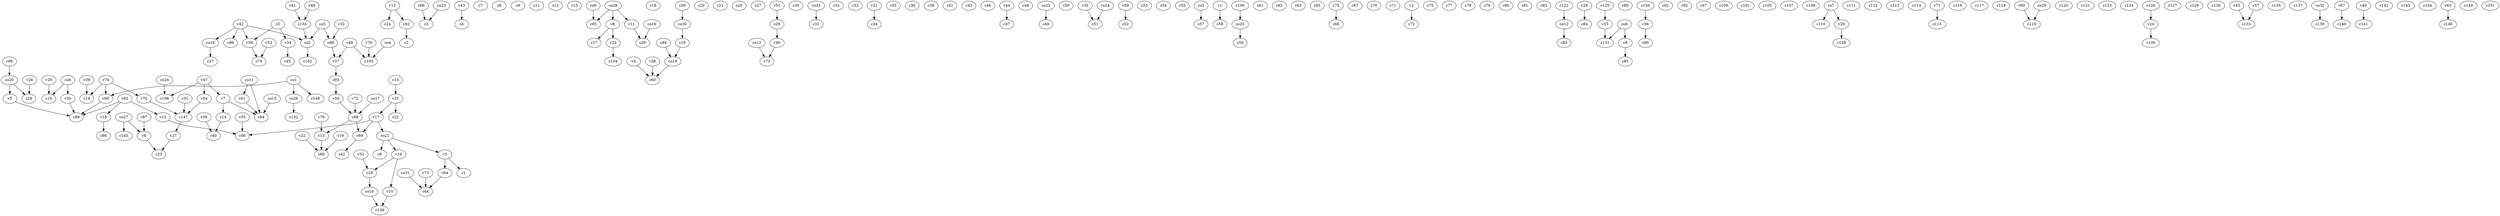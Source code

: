 strict digraph  {
c1;
c2;
c3;
c4;
c5;
c6;
c7;
c8;
c9;
c10;
c11;
c12;
c13;
c14;
c15;
c16;
c17;
c18;
c19;
c20;
c21;
c22;
c23;
c24;
c25;
c26;
c27;
c28;
c29;
c30;
c31;
c32;
c33;
c34;
c35;
c36;
c37;
c38;
c39;
c40;
c41;
c42;
c43;
c44;
c45;
c46;
c47;
c48;
c49;
c50;
c51;
c52;
c53;
c54;
c55;
c56;
c57;
c58;
c59;
c60;
c61;
c62;
c63;
c64;
c65;
c66;
c67;
c68;
c69;
c70;
c71;
c72;
c73;
c74;
c75;
c76;
c77;
c78;
c79;
c80;
c81;
c82;
c83;
c84;
c85;
c86;
c87;
c88;
c89;
c90;
c91;
c92;
c93;
c94;
c95;
c96;
c97;
c98;
c99;
c100;
c101;
c102;
c103;
c104;
c105;
c106;
c107;
c108;
c109;
c110;
c111;
c112;
c113;
c114;
c115;
c116;
c117;
c118;
c119;
c120;
c121;
c122;
c123;
c124;
c125;
c126;
c127;
c128;
c129;
c130;
c131;
c132;
c133;
c134;
c135;
c136;
c137;
c138;
c139;
c140;
c141;
c142;
c143;
c144;
c145;
c146;
c147;
c148;
c149;
c150;
c151;
v1;
v2;
v3;
v4;
v5;
v6;
v7;
v8;
v9;
v10;
v11;
v12;
v13;
v14;
v15;
v16;
v17;
v18;
v19;
v20;
v21;
v22;
v23;
v24;
v25;
v26;
v27;
v28;
v29;
v30;
v31;
v32;
v33;
v34;
v35;
v36;
v37;
v38;
v39;
v40;
v41;
v42;
v43;
v44;
v45;
v46;
v47;
v48;
v49;
v50;
v51;
v52;
v53;
v54;
v55;
v56;
v57;
v58;
v59;
v60;
v61;
v62;
v63;
v64;
v65;
v66;
v67;
v68;
v69;
v70;
v71;
v72;
v73;
v74;
v75;
v76;
co1;
co2;
co3;
co4;
co5;
co6;
co7;
co8;
co9;
co10;
co11;
co12;
co13;
co14;
co15;
co16;
co17;
co18;
co19;
co20;
co21;
co22;
co23;
co24;
co25;
co26;
co27;
co28;
co29;
co30;
co31;
co32;
co33;
c5 -> v34  [weight=1];
c5 -> v56  [weight=1];
c13 -> v25  [weight=1];
c16 -> co10  [weight=1];
c19 -> co19  [weight=1];
c29 -> v46  [weight=1];
c39 -> co30  [weight=1];
c68 -> v37  [weight=1];
c76 -> v13  [weight=1];
c87 -> v6  [weight=1];
c88 -> v69  [weight=1];
c88 -> v13  [weight=1];
c93 -> v50  [weight=1];
c94 -> co19  [weight=1];
c98 -> co20  [weight=1];
c106 -> co25  [weight=1];
c122 -> co12  [weight=1];
c125 -> v33  [weight=1];
c126 -> v24  [weight=1];
c134 -> co2  [weight=1];
c147 -> v27  [weight=1];
c150 -> v36  [weight=1];
v1 -> c58  [weight=1];
v2 -> c72  [weight=1];
v3 -> c1  [weight=1];
v3 -> v64  [weight=1];
v4 -> c60  [weight=1];
v5 -> c99  [weight=1];
v6 -> c23  [weight=1];
v7 -> c64  [weight=1];
v7 -> v14  [weight=1];
v8 -> c17  [weight=1];
v8 -> v23  [weight=1];
v9 -> c85  [weight=1];
v10 -> c138  [weight=1];
v11 -> c26  [weight=1];
v12 -> c56  [weight=1];
v13 -> c69  [weight=1];
v14 -> c40  [weight=1];
v15 -> c24  [weight=1];
v15 -> v62  [weight=1];
v16 -> c16  [weight=1];
v16 -> v10  [weight=1];
v17 -> c56  [weight=1];
v17 -> co21  [weight=1];
v17 -> v69  [weight=1];
v18 -> c86  [weight=1];
v19 -> c69  [weight=1];
v20 -> c10  [weight=1];
v21 -> c34  [weight=1];
v22 -> c69  [weight=1];
v23 -> c104  [weight=1];
v24 -> c136  [weight=1];
v25 -> c22  [weight=1];
v25 -> v17  [weight=1];
v26 -> c28  [weight=1];
v27 -> c23  [weight=1];
v28 -> c84  [weight=1];
v29 -> c128  [weight=1];
v30 -> c99  [weight=1];
v31 -> c147  [weight=1];
v32 -> c68  [weight=1];
v33 -> c131  [weight=1];
v34 -> c45  [weight=1];
v35 -> c51  [weight=1];
v36 -> c90  [weight=1];
v37 -> c93  [weight=1];
v38 -> c60  [weight=1];
v39 -> c14  [weight=1];
v40 -> c141  [weight=1];
v41 -> c134  [weight=1];
v42 -> c96  [weight=1];
v42 -> co2  [weight=1];
v42 -> co18  [weight=1];
v42 -> v56  [weight=1];
v43 -> c4  [weight=1];
v44 -> c47  [weight=1];
v45 -> c133  [weight=1];
v46 -> c73  [weight=1];
v47 -> c108  [weight=1];
v47 -> v54  [weight=1];
v47 -> v7  [weight=1];
v48 -> c103  [weight=1];
v48 -> v37  [weight=1];
v49 -> c134  [weight=1];
v50 -> c88  [weight=1];
v51 -> c29  [weight=1];
v52 -> c16  [weight=1];
v53 -> c74  [weight=1];
v54 -> c147  [weight=1];
v55 -> c56  [weight=1];
v56 -> c74  [weight=1];
v57 -> c133  [weight=1];
v58 -> c40  [weight=1];
v59 -> c52  [weight=1];
v60 -> c119  [weight=1];
v61 -> c64  [weight=1];
v62 -> c2  [weight=1];
v63 -> c146  [weight=1];
v64 -> c44  [weight=1];
v65 -> c99  [weight=1];
v65 -> v18  [weight=1];
v65 -> v12  [weight=1];
v66 -> c3  [weight=1];
v67 -> c140  [weight=1];
v68 -> c99  [weight=1];
v69 -> c42  [weight=1];
v70 -> c147  [weight=1];
v71 -> c115  [weight=1];
v72 -> c88  [weight=1];
v73 -> c44  [weight=1];
v74 -> c14  [weight=1];
v74 -> v70  [weight=1];
v74 -> v68  [weight=1];
v75 -> c66  [weight=1];
v76 -> c103  [weight=1];
co1 -> c148  [weight=1];
co1 -> co26  [weight=1];
co1 -> v68  [weight=1];
co2 -> c102  [weight=1];
co3 -> c57  [weight=1];
co4 -> c103  [weight=1];
co5 -> c68  [weight=1];
co5 -> co2  [weight=1];
co6 -> c131  [weight=1];
co6 -> v9  [weight=1];
co7 -> c110  [weight=1];
co7 -> v29  [weight=1];
co8 -> c10  [weight=1];
co8 -> v30  [weight=1];
co9 -> c95  [weight=1];
co10 -> c138  [weight=1];
co11 -> c64  [weight=1];
co11 -> v61  [weight=1];
co12 -> c83  [weight=1];
co13 -> c73  [weight=1];
co14 -> c51  [weight=1];
co15 -> c64  [weight=1];
co16 -> c26  [weight=1];
co17 -> c88  [weight=1];
co18 -> c37  [weight=1];
co19 -> c60  [weight=1];
co20 -> c28  [weight=1];
co20 -> v5  [weight=1];
co21 -> c6  [weight=1];
co21 -> v16  [weight=1];
co21 -> v3  [weight=1];
co22 -> c49  [weight=1];
co23 -> c3  [weight=1];
co24 -> c108  [weight=1];
co25 -> c59  [weight=1];
co26 -> c132  [weight=1];
co27 -> c145  [weight=1];
co27 -> v6  [weight=1];
co28 -> c95  [weight=1];
co28 -> v8  [weight=1];
co28 -> v11  [weight=1];
co29 -> c119  [weight=1];
co30 -> c19  [weight=1];
co31 -> c44  [weight=1];
co32 -> c139  [weight=1];
co33 -> c31  [weight=1];
}
